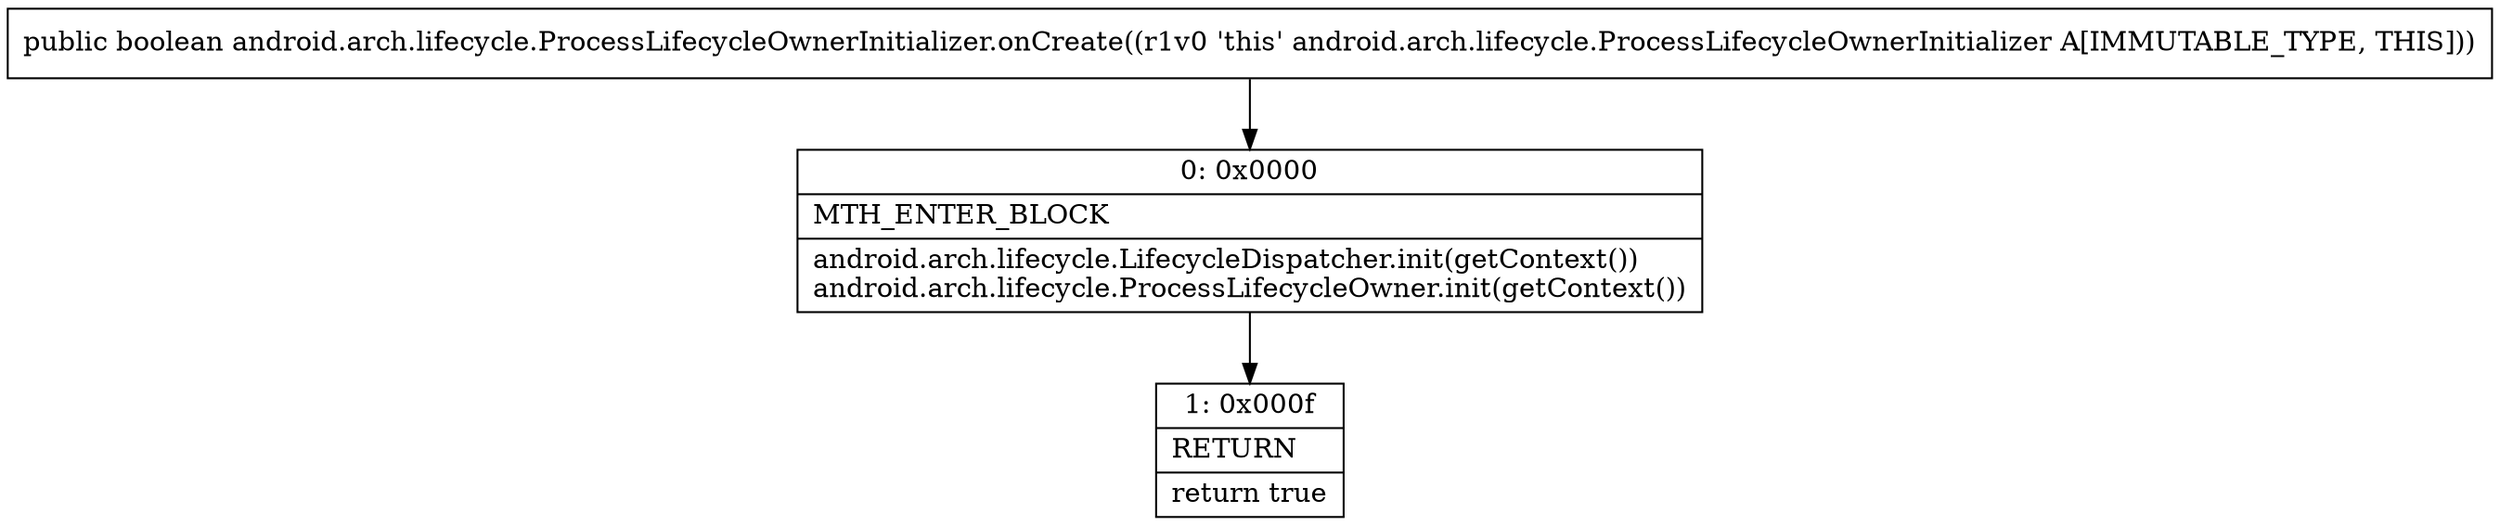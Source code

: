 digraph "CFG forandroid.arch.lifecycle.ProcessLifecycleOwnerInitializer.onCreate()Z" {
Node_0 [shape=record,label="{0\:\ 0x0000|MTH_ENTER_BLOCK\l|android.arch.lifecycle.LifecycleDispatcher.init(getContext())\landroid.arch.lifecycle.ProcessLifecycleOwner.init(getContext())\l}"];
Node_1 [shape=record,label="{1\:\ 0x000f|RETURN\l|return true\l}"];
MethodNode[shape=record,label="{public boolean android.arch.lifecycle.ProcessLifecycleOwnerInitializer.onCreate((r1v0 'this' android.arch.lifecycle.ProcessLifecycleOwnerInitializer A[IMMUTABLE_TYPE, THIS])) }"];
MethodNode -> Node_0;
Node_0 -> Node_1;
}

